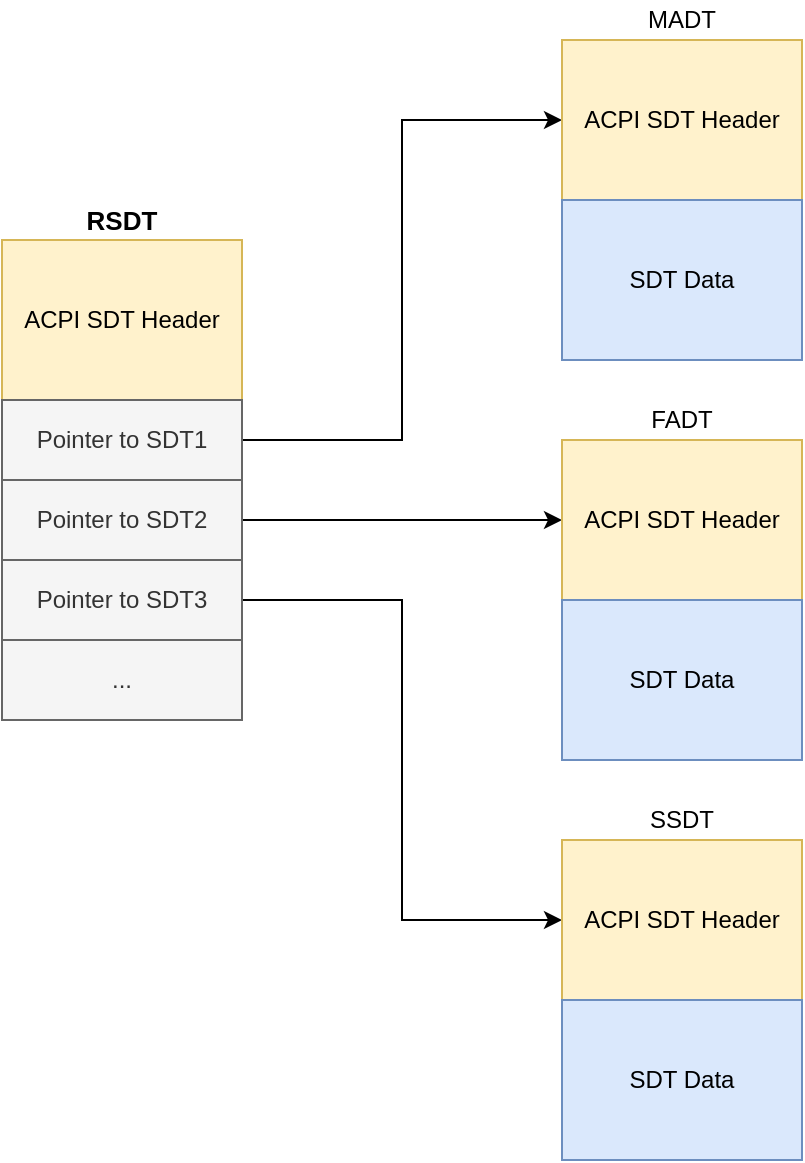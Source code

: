 <mxfile version="13.5.7" type="device"><diagram id="pF2TqSM6lwCdLpQLeUAl" name="Page-1"><mxGraphModel dx="1422" dy="756" grid="1" gridSize="10" guides="1" tooltips="1" connect="1" arrows="1" fold="1" page="1" pageScale="1" pageWidth="850" pageHeight="1100" math="0" shadow="0"><root><mxCell id="0"/><mxCell id="1" parent="0"/><mxCell id="lrI77CWfTvOy_6SUstl1-1" value="ACPI SDT Header" style="rounded=0;whiteSpace=wrap;html=1;fillColor=#fff2cc;strokeColor=#d6b656;" vertex="1" parent="1"><mxGeometry x="160" y="160" width="120" height="80" as="geometry"/></mxCell><mxCell id="lrI77CWfTvOy_6SUstl1-13" style="edgeStyle=orthogonalEdgeStyle;rounded=0;orthogonalLoop=1;jettySize=auto;html=1;exitX=1;exitY=0.5;exitDx=0;exitDy=0;entryX=0;entryY=0.5;entryDx=0;entryDy=0;" edge="1" parent="1" source="lrI77CWfTvOy_6SUstl1-2" target="lrI77CWfTvOy_6SUstl1-6"><mxGeometry relative="1" as="geometry"/></mxCell><mxCell id="lrI77CWfTvOy_6SUstl1-2" value="Pointer to SDT1" style="rounded=0;whiteSpace=wrap;html=1;fillColor=#f5f5f5;strokeColor=#666666;fontColor=#333333;" vertex="1" parent="1"><mxGeometry x="160" y="240" width="120" height="40" as="geometry"/></mxCell><mxCell id="lrI77CWfTvOy_6SUstl1-14" style="edgeStyle=orthogonalEdgeStyle;rounded=0;orthogonalLoop=1;jettySize=auto;html=1;exitX=1;exitY=0.5;exitDx=0;exitDy=0;entryX=0;entryY=0.5;entryDx=0;entryDy=0;" edge="1" parent="1" source="lrI77CWfTvOy_6SUstl1-3" target="lrI77CWfTvOy_6SUstl1-8"><mxGeometry relative="1" as="geometry"/></mxCell><mxCell id="lrI77CWfTvOy_6SUstl1-3" value="Pointer to SDT2" style="rounded=0;whiteSpace=wrap;html=1;fillColor=#f5f5f5;strokeColor=#666666;fontColor=#333333;" vertex="1" parent="1"><mxGeometry x="160" y="280" width="120" height="40" as="geometry"/></mxCell><mxCell id="lrI77CWfTvOy_6SUstl1-15" style="edgeStyle=orthogonalEdgeStyle;rounded=0;orthogonalLoop=1;jettySize=auto;html=1;exitX=1;exitY=0.5;exitDx=0;exitDy=0;entryX=0;entryY=0.5;entryDx=0;entryDy=0;" edge="1" parent="1" source="lrI77CWfTvOy_6SUstl1-4" target="lrI77CWfTvOy_6SUstl1-10"><mxGeometry relative="1" as="geometry"/></mxCell><mxCell id="lrI77CWfTvOy_6SUstl1-4" value="&lt;div&gt;Pointer to SDT3&lt;/div&gt;" style="rounded=0;whiteSpace=wrap;html=1;fillColor=#f5f5f5;strokeColor=#666666;fontColor=#333333;" vertex="1" parent="1"><mxGeometry x="160" y="320" width="120" height="40" as="geometry"/></mxCell><mxCell id="lrI77CWfTvOy_6SUstl1-5" value="..." style="rounded=0;whiteSpace=wrap;html=1;fillColor=#f5f5f5;strokeColor=#666666;fontColor=#333333;" vertex="1" parent="1"><mxGeometry x="160" y="360" width="120" height="40" as="geometry"/></mxCell><mxCell id="lrI77CWfTvOy_6SUstl1-6" value="ACPI SDT Header" style="rounded=0;whiteSpace=wrap;html=1;fillColor=#fff2cc;strokeColor=#d6b656;" vertex="1" parent="1"><mxGeometry x="440" y="60" width="120" height="80" as="geometry"/></mxCell><mxCell id="lrI77CWfTvOy_6SUstl1-7" value="SDT Data" style="rounded=0;whiteSpace=wrap;html=1;fillColor=#dae8fc;strokeColor=#6c8ebf;" vertex="1" parent="1"><mxGeometry x="440" y="140" width="120" height="80" as="geometry"/></mxCell><mxCell id="lrI77CWfTvOy_6SUstl1-8" value="ACPI SDT Header" style="rounded=0;whiteSpace=wrap;html=1;fillColor=#fff2cc;strokeColor=#d6b656;" vertex="1" parent="1"><mxGeometry x="440" y="260" width="120" height="80" as="geometry"/></mxCell><mxCell id="lrI77CWfTvOy_6SUstl1-9" value="SDT Data" style="rounded=0;whiteSpace=wrap;html=1;fillColor=#dae8fc;strokeColor=#6c8ebf;" vertex="1" parent="1"><mxGeometry x="440" y="340" width="120" height="80" as="geometry"/></mxCell><mxCell id="lrI77CWfTvOy_6SUstl1-10" value="ACPI SDT Header" style="rounded=0;whiteSpace=wrap;html=1;fillColor=#fff2cc;strokeColor=#d6b656;" vertex="1" parent="1"><mxGeometry x="440" y="460" width="120" height="80" as="geometry"/></mxCell><mxCell id="lrI77CWfTvOy_6SUstl1-11" value="SDT Data" style="rounded=0;whiteSpace=wrap;html=1;fillColor=#dae8fc;strokeColor=#6c8ebf;" vertex="1" parent="1"><mxGeometry x="440" y="540" width="120" height="80" as="geometry"/></mxCell><mxCell id="lrI77CWfTvOy_6SUstl1-12" value="&lt;font style=&quot;font-size: 13px&quot;&gt;&lt;b&gt;RSDT&lt;/b&gt;&lt;/font&gt;" style="text;html=1;strokeColor=none;fillColor=none;align=center;verticalAlign=middle;whiteSpace=wrap;rounded=0;" vertex="1" parent="1"><mxGeometry x="200" y="140" width="40" height="20" as="geometry"/></mxCell><mxCell id="lrI77CWfTvOy_6SUstl1-16" value="MADT" style="text;html=1;strokeColor=none;fillColor=none;align=center;verticalAlign=middle;whiteSpace=wrap;rounded=0;" vertex="1" parent="1"><mxGeometry x="480" y="40" width="40" height="20" as="geometry"/></mxCell><mxCell id="lrI77CWfTvOy_6SUstl1-17" value="FADT" style="text;html=1;strokeColor=none;fillColor=none;align=center;verticalAlign=middle;whiteSpace=wrap;rounded=0;" vertex="1" parent="1"><mxGeometry x="480" y="240" width="40" height="20" as="geometry"/></mxCell><mxCell id="lrI77CWfTvOy_6SUstl1-18" value="SSDT" style="text;html=1;strokeColor=none;fillColor=none;align=center;verticalAlign=middle;whiteSpace=wrap;rounded=0;" vertex="1" parent="1"><mxGeometry x="480" y="440" width="40" height="20" as="geometry"/></mxCell></root></mxGraphModel></diagram></mxfile>